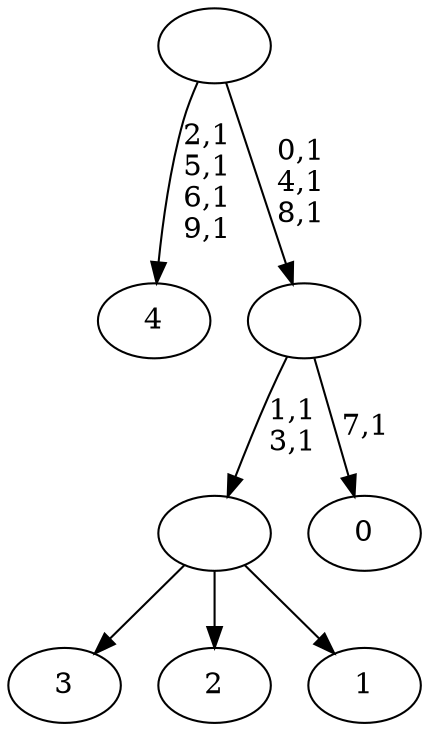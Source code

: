 digraph T {
	15 [label="4"]
	10 [label="3"]
	9 [label="2"]
	8 [label="1"]
	7 [label=""]
	5 [label="0"]
	3 [label=""]
	0 [label=""]
	7 -> 10 [label=""]
	7 -> 9 [label=""]
	7 -> 8 [label=""]
	3 -> 5 [label="7,1"]
	3 -> 7 [label="1,1\n3,1"]
	0 -> 3 [label="0,1\n4,1\n8,1"]
	0 -> 15 [label="2,1\n5,1\n6,1\n9,1"]
}
